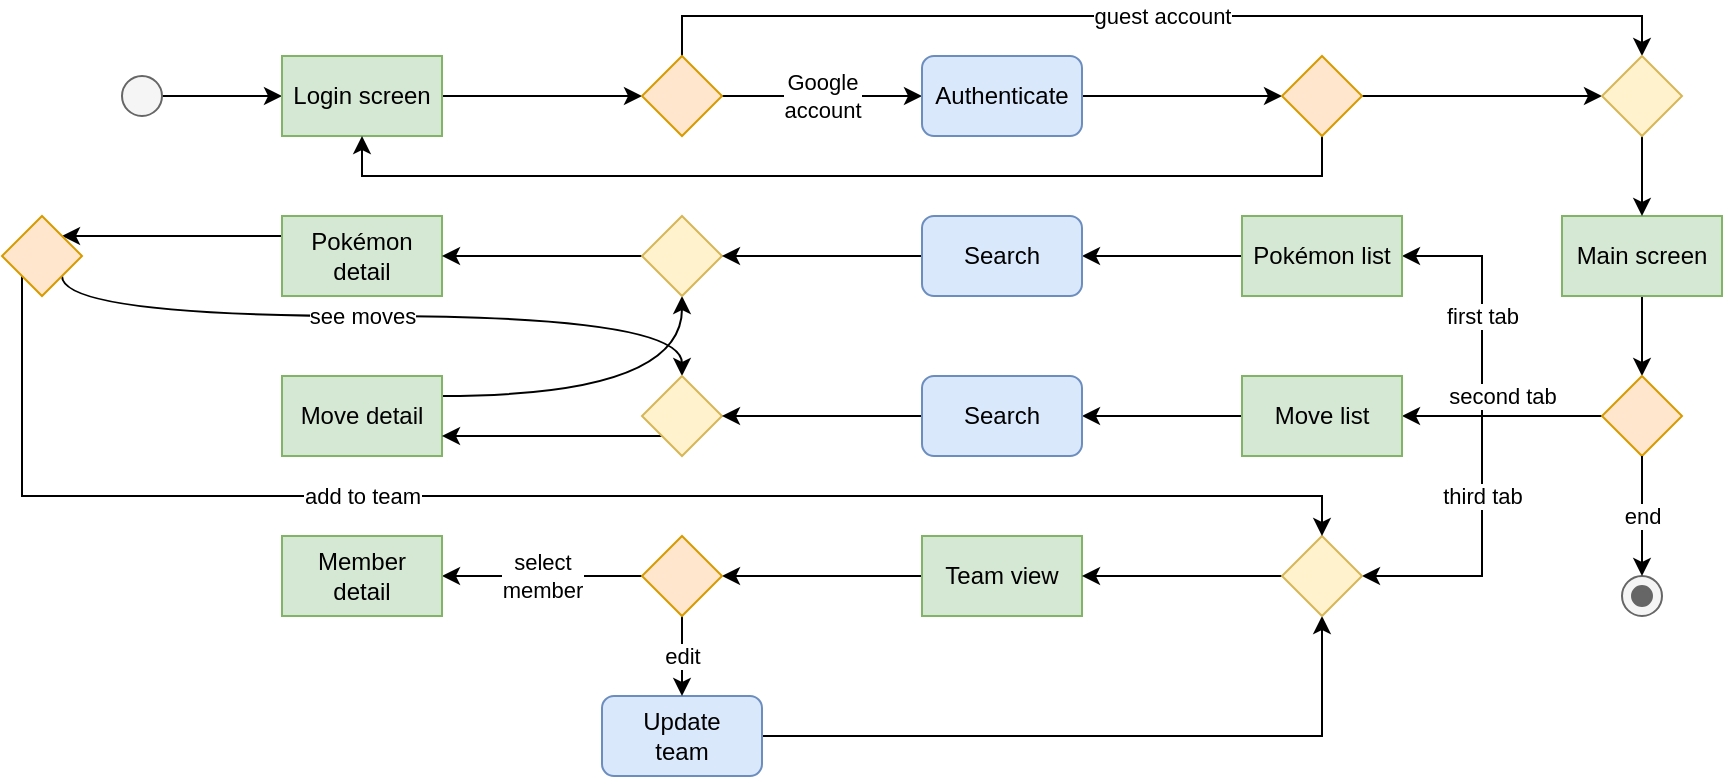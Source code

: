 <mxfile version="24.7.17">
  <diagram name="Page-1" id="n4YTPFiaNwmfkghKdESe">
    <mxGraphModel dx="1430" dy="778" grid="1" gridSize="10" guides="1" tooltips="1" connect="1" arrows="1" fold="1" page="1" pageScale="1" pageWidth="940" pageHeight="460" math="0" shadow="0">
      <root>
        <mxCell id="0" />
        <mxCell id="1" parent="0" />
        <mxCell id="yg3wYNuyaRmi8jHiZ-h4-178" value="see moves" style="edgeStyle=orthogonalEdgeStyle;rounded=0;orthogonalLoop=1;jettySize=auto;html=1;exitX=1;exitY=1;exitDx=0;exitDy=0;entryX=0.5;entryY=0;entryDx=0;entryDy=0;curved=1;" edge="1" parent="1" source="yg3wYNuyaRmi8jHiZ-h4-160" target="yg3wYNuyaRmi8jHiZ-h4-107">
          <mxGeometry x="-0.056" relative="1" as="geometry">
            <Array as="points">
              <mxPoint x="70" y="190" />
              <mxPoint x="380" y="190" />
            </Array>
            <mxPoint as="offset" />
          </mxGeometry>
        </mxCell>
        <mxCell id="yg3wYNuyaRmi8jHiZ-h4-52" style="edgeStyle=orthogonalEdgeStyle;rounded=0;orthogonalLoop=1;jettySize=auto;html=1;exitX=1;exitY=0.5;exitDx=0;exitDy=0;entryX=0;entryY=0.5;entryDx=0;entryDy=0;" edge="1" parent="1" source="MU9g39NuWjS2vlEsyIcT-31" target="yg3wYNuyaRmi8jHiZ-h4-43">
          <mxGeometry relative="1" as="geometry" />
        </mxCell>
        <mxCell id="MU9g39NuWjS2vlEsyIcT-31" value="" style="ellipse;fillColor=#f5f5f5;html=1;fontColor=#333333;strokeColor=#666666;" parent="1" vertex="1">
          <mxGeometry x="100" y="70" width="20" height="20" as="geometry" />
        </mxCell>
        <mxCell id="yg3wYNuyaRmi8jHiZ-h4-53" style="edgeStyle=orthogonalEdgeStyle;rounded=0;orthogonalLoop=1;jettySize=auto;html=1;exitX=1;exitY=0.5;exitDx=0;exitDy=0;entryX=0;entryY=0.5;entryDx=0;entryDy=0;" edge="1" parent="1" source="yg3wYNuyaRmi8jHiZ-h4-43" target="yg3wYNuyaRmi8jHiZ-h4-48">
          <mxGeometry relative="1" as="geometry" />
        </mxCell>
        <mxCell id="yg3wYNuyaRmi8jHiZ-h4-43" value="Login screen" style="rounded=0;whiteSpace=wrap;html=1;fillColor=#d5e8d4;strokeColor=#82b366;" vertex="1" parent="1">
          <mxGeometry x="180" y="60" width="80" height="40" as="geometry" />
        </mxCell>
        <mxCell id="yg3wYNuyaRmi8jHiZ-h4-71" value="Google&lt;div&gt;account&lt;/div&gt;" style="edgeStyle=orthogonalEdgeStyle;rounded=0;orthogonalLoop=1;jettySize=auto;html=1;exitX=1;exitY=0.5;exitDx=0;exitDy=0;entryX=0;entryY=0.5;entryDx=0;entryDy=0;" edge="1" parent="1" source="yg3wYNuyaRmi8jHiZ-h4-48" target="yg3wYNuyaRmi8jHiZ-h4-50">
          <mxGeometry relative="1" as="geometry" />
        </mxCell>
        <mxCell id="yg3wYNuyaRmi8jHiZ-h4-72" value="guest account" style="edgeStyle=orthogonalEdgeStyle;rounded=0;orthogonalLoop=1;jettySize=auto;html=1;exitX=0.5;exitY=0;exitDx=0;exitDy=0;entryX=0.5;entryY=0;entryDx=0;entryDy=0;" edge="1" parent="1" source="yg3wYNuyaRmi8jHiZ-h4-48" target="yg3wYNuyaRmi8jHiZ-h4-66">
          <mxGeometry relative="1" as="geometry" />
        </mxCell>
        <mxCell id="yg3wYNuyaRmi8jHiZ-h4-48" value="" style="rhombus;whiteSpace=wrap;html=1;shadow=0;fontFamily=Helvetica;fontSize=12;align=center;strokeWidth=1;spacing=6;spacingTop=-4;fillColor=#ffe6cc;strokeColor=#d79b00;" vertex="1" parent="1">
          <mxGeometry x="360" y="60" width="40" height="40" as="geometry" />
        </mxCell>
        <mxCell id="yg3wYNuyaRmi8jHiZ-h4-62" style="edgeStyle=orthogonalEdgeStyle;rounded=0;orthogonalLoop=1;jettySize=auto;html=1;exitX=1;exitY=0.5;exitDx=0;exitDy=0;entryX=0;entryY=0.5;entryDx=0;entryDy=0;" edge="1" parent="1" source="yg3wYNuyaRmi8jHiZ-h4-50" target="yg3wYNuyaRmi8jHiZ-h4-61">
          <mxGeometry relative="1" as="geometry" />
        </mxCell>
        <mxCell id="yg3wYNuyaRmi8jHiZ-h4-50" value="Authenticate" style="rounded=1;whiteSpace=wrap;html=1;fontSize=12;glass=0;strokeWidth=1;shadow=0;fillColor=#dae8fc;strokeColor=#6c8ebf;" vertex="1" parent="1">
          <mxGeometry x="500" y="60" width="80" height="40" as="geometry" />
        </mxCell>
        <mxCell id="yg3wYNuyaRmi8jHiZ-h4-67" style="edgeStyle=orthogonalEdgeStyle;rounded=0;orthogonalLoop=1;jettySize=auto;html=1;exitX=1;exitY=0.5;exitDx=0;exitDy=0;entryX=0;entryY=0.5;entryDx=0;entryDy=0;" edge="1" parent="1" source="yg3wYNuyaRmi8jHiZ-h4-61" target="yg3wYNuyaRmi8jHiZ-h4-66">
          <mxGeometry relative="1" as="geometry" />
        </mxCell>
        <mxCell id="yg3wYNuyaRmi8jHiZ-h4-79" style="edgeStyle=orthogonalEdgeStyle;rounded=0;orthogonalLoop=1;jettySize=auto;html=1;exitX=0.5;exitY=1;exitDx=0;exitDy=0;entryX=0.5;entryY=1;entryDx=0;entryDy=0;" edge="1" parent="1" source="yg3wYNuyaRmi8jHiZ-h4-61" target="yg3wYNuyaRmi8jHiZ-h4-43">
          <mxGeometry relative="1" as="geometry" />
        </mxCell>
        <mxCell id="yg3wYNuyaRmi8jHiZ-h4-61" value="" style="rhombus;whiteSpace=wrap;html=1;shadow=0;fontFamily=Helvetica;fontSize=12;align=center;strokeWidth=1;spacing=6;spacingTop=-4;fillColor=#ffe6cc;strokeColor=#d79b00;" vertex="1" parent="1">
          <mxGeometry x="680" y="60" width="40" height="40" as="geometry" />
        </mxCell>
        <mxCell id="yg3wYNuyaRmi8jHiZ-h4-82" style="edgeStyle=orthogonalEdgeStyle;rounded=0;orthogonalLoop=1;jettySize=auto;html=1;exitX=0.5;exitY=1;exitDx=0;exitDy=0;entryX=0.5;entryY=0;entryDx=0;entryDy=0;" edge="1" parent="1" source="yg3wYNuyaRmi8jHiZ-h4-64" target="yg3wYNuyaRmi8jHiZ-h4-80">
          <mxGeometry relative="1" as="geometry" />
        </mxCell>
        <mxCell id="yg3wYNuyaRmi8jHiZ-h4-64" value="Main screen" style="rounded=0;whiteSpace=wrap;html=1;fillColor=#d5e8d4;strokeColor=#82b366;" vertex="1" parent="1">
          <mxGeometry x="820" y="140" width="80" height="40" as="geometry" />
        </mxCell>
        <mxCell id="yg3wYNuyaRmi8jHiZ-h4-73" style="edgeStyle=orthogonalEdgeStyle;rounded=0;orthogonalLoop=1;jettySize=auto;html=1;exitX=0.5;exitY=1;exitDx=0;exitDy=0;entryX=0.5;entryY=0;entryDx=0;entryDy=0;" edge="1" parent="1" source="yg3wYNuyaRmi8jHiZ-h4-66" target="yg3wYNuyaRmi8jHiZ-h4-64">
          <mxGeometry relative="1" as="geometry" />
        </mxCell>
        <mxCell id="yg3wYNuyaRmi8jHiZ-h4-66" value="" style="rhombus;whiteSpace=wrap;html=1;shadow=0;fontFamily=Helvetica;fontSize=12;align=center;strokeWidth=1;spacing=6;spacingTop=-4;fillColor=#fff2cc;strokeColor=#d6b656;" vertex="1" parent="1">
          <mxGeometry x="840" y="60" width="40" height="40" as="geometry" />
        </mxCell>
        <mxCell id="yg3wYNuyaRmi8jHiZ-h4-86" value="first tab" style="edgeStyle=orthogonalEdgeStyle;rounded=0;orthogonalLoop=1;jettySize=auto;html=1;exitX=0;exitY=0.5;exitDx=0;exitDy=0;entryX=1;entryY=0.5;entryDx=0;entryDy=0;" edge="1" parent="1" source="yg3wYNuyaRmi8jHiZ-h4-80" target="yg3wYNuyaRmi8jHiZ-h4-85">
          <mxGeometry x="0.222" relative="1" as="geometry">
            <Array as="points">
              <mxPoint x="780" y="240" />
              <mxPoint x="780" y="160" />
            </Array>
            <mxPoint as="offset" />
          </mxGeometry>
        </mxCell>
        <mxCell id="yg3wYNuyaRmi8jHiZ-h4-91" value="second tab" style="edgeStyle=orthogonalEdgeStyle;rounded=0;orthogonalLoop=1;jettySize=auto;html=1;exitX=0;exitY=0.5;exitDx=0;exitDy=0;entryX=1;entryY=0.5;entryDx=0;entryDy=0;" edge="1" parent="1" source="yg3wYNuyaRmi8jHiZ-h4-80" target="yg3wYNuyaRmi8jHiZ-h4-90">
          <mxGeometry y="-10" relative="1" as="geometry">
            <mxPoint as="offset" />
          </mxGeometry>
        </mxCell>
        <mxCell id="yg3wYNuyaRmi8jHiZ-h4-144" value="third tab" style="edgeStyle=orthogonalEdgeStyle;rounded=0;orthogonalLoop=1;jettySize=auto;html=1;exitX=0;exitY=0.5;exitDx=0;exitDy=0;entryX=1;entryY=0.5;entryDx=0;entryDy=0;" edge="1" parent="1" source="yg3wYNuyaRmi8jHiZ-h4-80" target="yg3wYNuyaRmi8jHiZ-h4-142">
          <mxGeometry relative="1" as="geometry" />
        </mxCell>
        <mxCell id="yg3wYNuyaRmi8jHiZ-h4-80" value="" style="rhombus;whiteSpace=wrap;html=1;shadow=0;fontFamily=Helvetica;fontSize=12;align=center;strokeWidth=1;spacing=6;spacingTop=-4;fillColor=#ffe6cc;strokeColor=#d79b00;" vertex="1" parent="1">
          <mxGeometry x="840" y="220" width="40" height="40" as="geometry" />
        </mxCell>
        <mxCell id="yg3wYNuyaRmi8jHiZ-h4-124" style="edgeStyle=orthogonalEdgeStyle;rounded=0;orthogonalLoop=1;jettySize=auto;html=1;exitX=0;exitY=0.5;exitDx=0;exitDy=0;entryX=1;entryY=0.5;entryDx=0;entryDy=0;" edge="1" parent="1" source="yg3wYNuyaRmi8jHiZ-h4-85" target="yg3wYNuyaRmi8jHiZ-h4-123">
          <mxGeometry relative="1" as="geometry" />
        </mxCell>
        <mxCell id="yg3wYNuyaRmi8jHiZ-h4-85" value="&lt;div&gt;&lt;span style=&quot;background-color: initial;&quot;&gt;Poké&lt;/span&gt;&lt;span style=&quot;background-color: initial;&quot;&gt;mon list&lt;/span&gt;&lt;br&gt;&lt;/div&gt;" style="rounded=0;whiteSpace=wrap;html=1;fillColor=#d5e8d4;strokeColor=#82b366;" vertex="1" parent="1">
          <mxGeometry x="660" y="140" width="80" height="40" as="geometry" />
        </mxCell>
        <mxCell id="yg3wYNuyaRmi8jHiZ-h4-127" style="edgeStyle=orthogonalEdgeStyle;rounded=0;orthogonalLoop=1;jettySize=auto;html=1;exitX=0;exitY=0.5;exitDx=0;exitDy=0;entryX=1;entryY=0.5;entryDx=0;entryDy=0;" edge="1" parent="1" source="yg3wYNuyaRmi8jHiZ-h4-90" target="yg3wYNuyaRmi8jHiZ-h4-126">
          <mxGeometry relative="1" as="geometry" />
        </mxCell>
        <mxCell id="yg3wYNuyaRmi8jHiZ-h4-90" value="&lt;div&gt;Move list&lt;/div&gt;" style="rounded=0;whiteSpace=wrap;html=1;fillColor=#d5e8d4;strokeColor=#82b366;" vertex="1" parent="1">
          <mxGeometry x="660" y="220" width="80" height="40" as="geometry" />
        </mxCell>
        <mxCell id="yg3wYNuyaRmi8jHiZ-h4-177" style="edgeStyle=orthogonalEdgeStyle;rounded=0;orthogonalLoop=1;jettySize=auto;html=1;exitX=0;exitY=0.25;exitDx=0;exitDy=0;entryX=1;entryY=0;entryDx=0;entryDy=0;" edge="1" parent="1" source="yg3wYNuyaRmi8jHiZ-h4-94" target="yg3wYNuyaRmi8jHiZ-h4-160">
          <mxGeometry relative="1" as="geometry" />
        </mxCell>
        <mxCell id="yg3wYNuyaRmi8jHiZ-h4-94" value="&lt;div&gt;&lt;span style=&quot;background-color: initial;&quot;&gt;Poké&lt;/span&gt;&lt;span style=&quot;background-color: initial;&quot;&gt;mon detail&lt;/span&gt;&lt;br&gt;&lt;/div&gt;" style="rounded=0;whiteSpace=wrap;html=1;fillColor=#d5e8d4;strokeColor=#82b366;" vertex="1" parent="1">
          <mxGeometry x="180" y="140" width="80" height="40" as="geometry" />
        </mxCell>
        <mxCell id="yg3wYNuyaRmi8jHiZ-h4-163" style="edgeStyle=orthogonalEdgeStyle;rounded=0;orthogonalLoop=1;jettySize=auto;html=1;exitX=1;exitY=0.25;exitDx=0;exitDy=0;entryX=0.5;entryY=1;entryDx=0;entryDy=0;curved=1;" edge="1" parent="1" source="yg3wYNuyaRmi8jHiZ-h4-99" target="yg3wYNuyaRmi8jHiZ-h4-103">
          <mxGeometry relative="1" as="geometry" />
        </mxCell>
        <mxCell id="yg3wYNuyaRmi8jHiZ-h4-99" value="&lt;div&gt;&lt;span style=&quot;background-color: initial;&quot;&gt;Move&amp;nbsp;&lt;/span&gt;&lt;span style=&quot;background-color: initial;&quot;&gt;detail&lt;/span&gt;&lt;/div&gt;" style="rounded=0;whiteSpace=wrap;html=1;fillColor=#d5e8d4;strokeColor=#82b366;" vertex="1" parent="1">
          <mxGeometry x="180" y="220" width="80" height="40" as="geometry" />
        </mxCell>
        <mxCell id="yg3wYNuyaRmi8jHiZ-h4-165" style="edgeStyle=orthogonalEdgeStyle;rounded=0;orthogonalLoop=1;jettySize=auto;html=1;exitX=0;exitY=0.5;exitDx=0;exitDy=0;entryX=1;entryY=0.5;entryDx=0;entryDy=0;" edge="1" parent="1" source="yg3wYNuyaRmi8jHiZ-h4-103" target="yg3wYNuyaRmi8jHiZ-h4-94">
          <mxGeometry relative="1" as="geometry" />
        </mxCell>
        <mxCell id="yg3wYNuyaRmi8jHiZ-h4-103" value="" style="rhombus;whiteSpace=wrap;html=1;shadow=0;fontFamily=Helvetica;fontSize=12;align=center;strokeWidth=1;spacing=6;spacingTop=-4;fillColor=#fff2cc;strokeColor=#d6b656;" vertex="1" parent="1">
          <mxGeometry x="360" y="140" width="40" height="40" as="geometry" />
        </mxCell>
        <mxCell id="yg3wYNuyaRmi8jHiZ-h4-179" style="edgeStyle=orthogonalEdgeStyle;rounded=0;orthogonalLoop=1;jettySize=auto;html=1;exitX=0;exitY=1;exitDx=0;exitDy=0;entryX=1;entryY=0.75;entryDx=0;entryDy=0;" edge="1" parent="1" source="yg3wYNuyaRmi8jHiZ-h4-107" target="yg3wYNuyaRmi8jHiZ-h4-99">
          <mxGeometry relative="1" as="geometry" />
        </mxCell>
        <mxCell id="yg3wYNuyaRmi8jHiZ-h4-107" value="" style="rhombus;whiteSpace=wrap;html=1;shadow=0;fontFamily=Helvetica;fontSize=12;align=center;strokeWidth=1;spacing=6;spacingTop=-4;fillColor=#fff2cc;strokeColor=#d6b656;" vertex="1" parent="1">
          <mxGeometry x="360" y="220" width="40" height="40" as="geometry" />
        </mxCell>
        <mxCell id="yg3wYNuyaRmi8jHiZ-h4-155" style="edgeStyle=orthogonalEdgeStyle;rounded=0;orthogonalLoop=1;jettySize=auto;html=1;exitX=0;exitY=0.5;exitDx=0;exitDy=0;entryX=1;entryY=0.5;entryDx=0;entryDy=0;" edge="1" parent="1" source="yg3wYNuyaRmi8jHiZ-h4-121" target="yg3wYNuyaRmi8jHiZ-h4-154">
          <mxGeometry relative="1" as="geometry" />
        </mxCell>
        <mxCell id="yg3wYNuyaRmi8jHiZ-h4-121" value="&lt;div&gt;Team view&lt;/div&gt;" style="rounded=0;whiteSpace=wrap;html=1;fillColor=#d5e8d4;strokeColor=#82b366;" vertex="1" parent="1">
          <mxGeometry x="500" y="300" width="80" height="40" as="geometry" />
        </mxCell>
        <mxCell id="yg3wYNuyaRmi8jHiZ-h4-125" style="edgeStyle=orthogonalEdgeStyle;rounded=0;orthogonalLoop=1;jettySize=auto;html=1;exitX=0;exitY=0.5;exitDx=0;exitDy=0;entryX=1;entryY=0.5;entryDx=0;entryDy=0;" edge="1" parent="1" source="yg3wYNuyaRmi8jHiZ-h4-123" target="yg3wYNuyaRmi8jHiZ-h4-103">
          <mxGeometry relative="1" as="geometry" />
        </mxCell>
        <mxCell id="yg3wYNuyaRmi8jHiZ-h4-123" value="Search" style="rounded=1;whiteSpace=wrap;html=1;fontSize=12;glass=0;strokeWidth=1;shadow=0;fillColor=#dae8fc;strokeColor=#6c8ebf;" vertex="1" parent="1">
          <mxGeometry x="500" y="140" width="80" height="40" as="geometry" />
        </mxCell>
        <mxCell id="yg3wYNuyaRmi8jHiZ-h4-128" style="edgeStyle=orthogonalEdgeStyle;rounded=0;orthogonalLoop=1;jettySize=auto;html=1;exitX=0;exitY=0.5;exitDx=0;exitDy=0;entryX=1;entryY=0.5;entryDx=0;entryDy=0;" edge="1" parent="1" source="yg3wYNuyaRmi8jHiZ-h4-126" target="yg3wYNuyaRmi8jHiZ-h4-107">
          <mxGeometry relative="1" as="geometry" />
        </mxCell>
        <mxCell id="yg3wYNuyaRmi8jHiZ-h4-126" value="Search" style="rounded=1;whiteSpace=wrap;html=1;fontSize=12;glass=0;strokeWidth=1;shadow=0;fillColor=#dae8fc;strokeColor=#6c8ebf;" vertex="1" parent="1">
          <mxGeometry x="500" y="220" width="80" height="40" as="geometry" />
        </mxCell>
        <mxCell id="yg3wYNuyaRmi8jHiZ-h4-184" style="edgeStyle=orthogonalEdgeStyle;rounded=0;orthogonalLoop=1;jettySize=auto;html=1;exitX=1;exitY=0.5;exitDx=0;exitDy=0;entryX=0.5;entryY=1;entryDx=0;entryDy=0;" edge="1" parent="1" source="yg3wYNuyaRmi8jHiZ-h4-132" target="yg3wYNuyaRmi8jHiZ-h4-142">
          <mxGeometry relative="1" as="geometry" />
        </mxCell>
        <mxCell id="yg3wYNuyaRmi8jHiZ-h4-132" value="Update&lt;div&gt;team&lt;/div&gt;" style="rounded=1;whiteSpace=wrap;html=1;fontSize=12;glass=0;strokeWidth=1;shadow=0;fillColor=#dae8fc;strokeColor=#6c8ebf;" vertex="1" parent="1">
          <mxGeometry x="340" y="380" width="80" height="40" as="geometry" />
        </mxCell>
        <mxCell id="yg3wYNuyaRmi8jHiZ-h4-145" style="edgeStyle=orthogonalEdgeStyle;rounded=0;orthogonalLoop=1;jettySize=auto;html=1;exitX=0;exitY=0.5;exitDx=0;exitDy=0;entryX=1;entryY=0.5;entryDx=0;entryDy=0;" edge="1" parent="1" source="yg3wYNuyaRmi8jHiZ-h4-142" target="yg3wYNuyaRmi8jHiZ-h4-121">
          <mxGeometry relative="1" as="geometry" />
        </mxCell>
        <mxCell id="yg3wYNuyaRmi8jHiZ-h4-142" value="" style="rhombus;whiteSpace=wrap;html=1;shadow=0;fontFamily=Helvetica;fontSize=12;align=center;strokeWidth=1;spacing=6;spacingTop=-4;fillColor=#fff2cc;strokeColor=#d6b656;" vertex="1" parent="1">
          <mxGeometry x="680" y="300" width="40" height="40" as="geometry" />
        </mxCell>
        <mxCell id="yg3wYNuyaRmi8jHiZ-h4-181" value="select&lt;div&gt;member&lt;/div&gt;" style="edgeStyle=orthogonalEdgeStyle;rounded=0;orthogonalLoop=1;jettySize=auto;html=1;exitX=0;exitY=0.5;exitDx=0;exitDy=0;entryX=1;entryY=0.5;entryDx=0;entryDy=0;" edge="1" parent="1" source="yg3wYNuyaRmi8jHiZ-h4-154" target="yg3wYNuyaRmi8jHiZ-h4-180">
          <mxGeometry relative="1" as="geometry" />
        </mxCell>
        <mxCell id="yg3wYNuyaRmi8jHiZ-h4-183" value="edit" style="edgeStyle=orthogonalEdgeStyle;rounded=0;orthogonalLoop=1;jettySize=auto;html=1;exitX=0.5;exitY=1;exitDx=0;exitDy=0;entryX=0.5;entryY=0;entryDx=0;entryDy=0;" edge="1" parent="1" source="yg3wYNuyaRmi8jHiZ-h4-154" target="yg3wYNuyaRmi8jHiZ-h4-132">
          <mxGeometry relative="1" as="geometry" />
        </mxCell>
        <mxCell id="yg3wYNuyaRmi8jHiZ-h4-154" value="" style="rhombus;whiteSpace=wrap;html=1;shadow=0;fontFamily=Helvetica;fontSize=12;align=center;strokeWidth=1;spacing=6;spacingTop=-4;fillColor=#ffe6cc;strokeColor=#d79b00;" vertex="1" parent="1">
          <mxGeometry x="360" y="300" width="40" height="40" as="geometry" />
        </mxCell>
        <mxCell id="yg3wYNuyaRmi8jHiZ-h4-176" value="add to team" style="edgeStyle=orthogonalEdgeStyle;rounded=0;orthogonalLoop=1;jettySize=auto;html=1;exitX=0;exitY=1;exitDx=0;exitDy=0;entryX=0.5;entryY=0;entryDx=0;entryDy=0;" edge="1" parent="1" source="yg3wYNuyaRmi8jHiZ-h4-160" target="yg3wYNuyaRmi8jHiZ-h4-142">
          <mxGeometry x="-0.282" relative="1" as="geometry">
            <Array as="points">
              <mxPoint x="50" y="280" />
              <mxPoint x="700" y="280" />
            </Array>
            <mxPoint as="offset" />
          </mxGeometry>
        </mxCell>
        <mxCell id="yg3wYNuyaRmi8jHiZ-h4-160" value="" style="rhombus;whiteSpace=wrap;html=1;shadow=0;fontFamily=Helvetica;fontSize=12;align=center;strokeWidth=1;spacing=6;spacingTop=-4;fillColor=#ffe6cc;strokeColor=#d79b00;" vertex="1" parent="1">
          <mxGeometry x="40" y="140" width="40" height="40" as="geometry" />
        </mxCell>
        <mxCell id="yg3wYNuyaRmi8jHiZ-h4-180" value="Member&lt;div&gt;detail&lt;/div&gt;" style="rounded=0;whiteSpace=wrap;html=1;fillColor=#d5e8d4;strokeColor=#82b366;" vertex="1" parent="1">
          <mxGeometry x="180" y="300" width="80" height="40" as="geometry" />
        </mxCell>
        <mxCell id="yg3wYNuyaRmi8jHiZ-h4-186" value="" style="shape=mxgraph.sysml.actFinal;html=1;verticalLabelPosition=bottom;labelBackgroundColor=#ffffff;verticalAlign=top;fillColor=#f5f5f5;fontColor=#333333;strokeColor=#666666;" vertex="1" parent="1">
          <mxGeometry x="850" y="320" width="20" height="20" as="geometry" />
        </mxCell>
        <mxCell id="yg3wYNuyaRmi8jHiZ-h4-187" value="end" style="edgeStyle=orthogonalEdgeStyle;rounded=0;orthogonalLoop=1;jettySize=auto;html=1;exitX=0.5;exitY=1;exitDx=0;exitDy=0;entryX=0.5;entryY=0;entryDx=0;entryDy=0;entryPerimeter=0;" edge="1" parent="1" source="yg3wYNuyaRmi8jHiZ-h4-80" target="yg3wYNuyaRmi8jHiZ-h4-186">
          <mxGeometry relative="1" as="geometry" />
        </mxCell>
      </root>
    </mxGraphModel>
  </diagram>
</mxfile>
